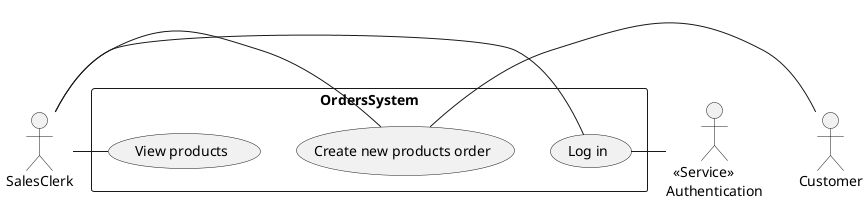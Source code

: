@startuml


actor SalesClerk
actor Customer
:  <<Service>>\nAuthentication: as Auth

rectangle OrdersSystem{
(Log in) as (log)
(Create new products order) as (create)
(View products) as (catalog)
}

SalesClerk - (log)
(log) - Auth

SalesClerk - (create)
SalesClerk - (catalog)

Customer - (create)

@enduml
